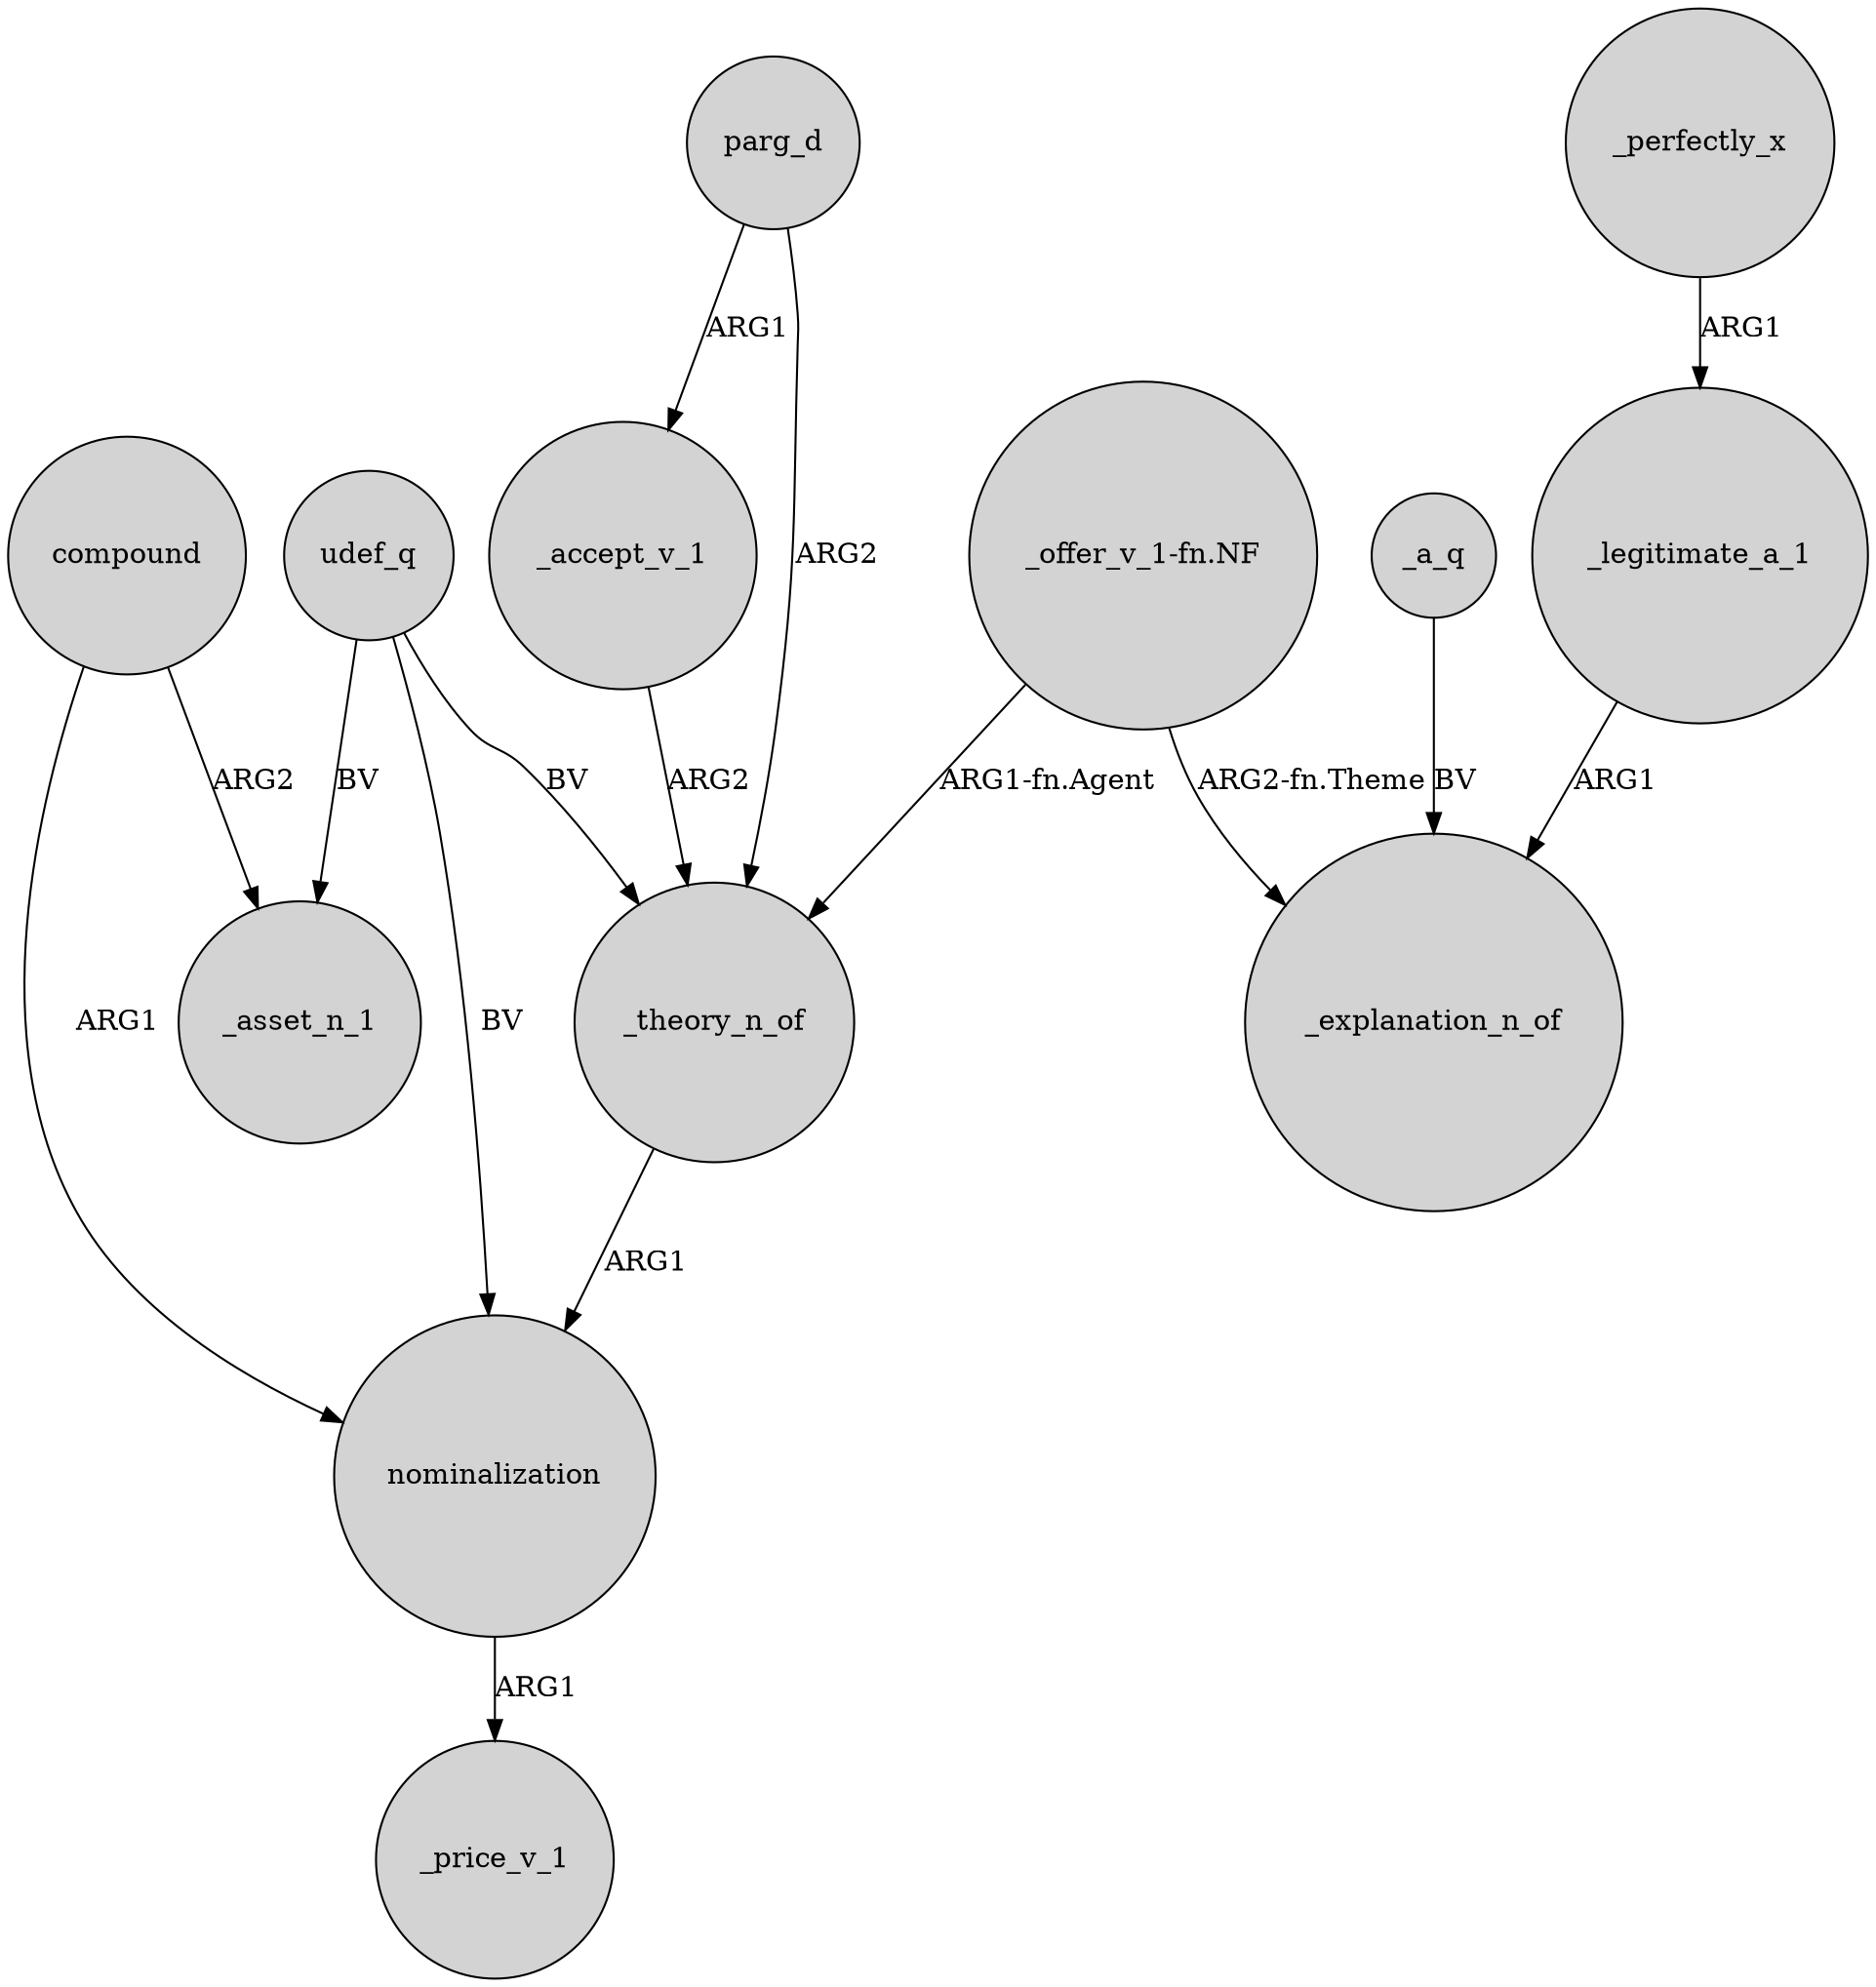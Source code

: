 digraph {
	node [shape=circle style=filled]
	nominalization -> _price_v_1 [label=ARG1]
	"_offer_v_1-fn.NF" -> _explanation_n_of [label="ARG2-fn.Theme"]
	_perfectly_x -> _legitimate_a_1 [label=ARG1]
	udef_q -> _theory_n_of [label=BV]
	parg_d -> _accept_v_1 [label=ARG1]
	parg_d -> _theory_n_of [label=ARG2]
	_a_q -> _explanation_n_of [label=BV]
	_legitimate_a_1 -> _explanation_n_of [label=ARG1]
	udef_q -> _asset_n_1 [label=BV]
	_accept_v_1 -> _theory_n_of [label=ARG2]
	compound -> nominalization [label=ARG1]
	compound -> _asset_n_1 [label=ARG2]
	_theory_n_of -> nominalization [label=ARG1]
	udef_q -> nominalization [label=BV]
	"_offer_v_1-fn.NF" -> _theory_n_of [label="ARG1-fn.Agent"]
}
